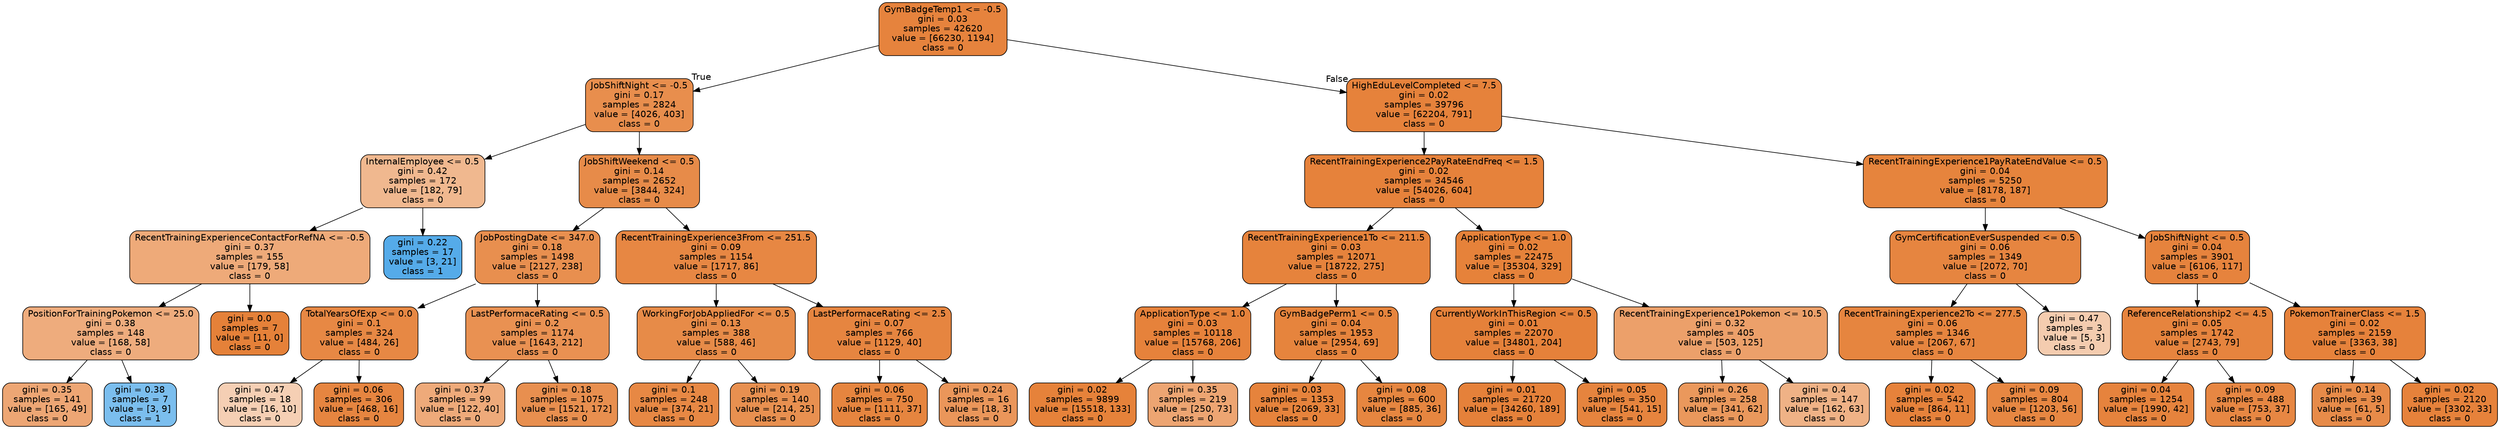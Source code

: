 digraph Tree {
node [shape=box, style="filled, rounded", color="black", fontname=helvetica] ;
edge [fontname=helvetica] ;
0 [label="GymBadgeTemp1 <= -0.5\ngini = 0.03\nsamples = 42620\nvalue = [66230, 1194]\nclass = 0", fillcolor="#e58139fa"] ;
1 [label="JobShiftNight <= -0.5\ngini = 0.17\nsamples = 2824\nvalue = [4026, 403]\nclass = 0", fillcolor="#e58139e5"] ;
0 -> 1 [labeldistance=2.5, labelangle=45, headlabel="True"] ;
2 [label="InternalEmployee <= 0.5\ngini = 0.42\nsamples = 172\nvalue = [182, 79]\nclass = 0", fillcolor="#e5813990"] ;
1 -> 2 ;
3 [label="RecentTrainingExperienceContactForRefNA <= -0.5\ngini = 0.37\nsamples = 155\nvalue = [179, 58]\nclass = 0", fillcolor="#e58139ac"] ;
2 -> 3 ;
4 [label="PositionForTrainingPokemon <= 25.0\ngini = 0.38\nsamples = 148\nvalue = [168, 58]\nclass = 0", fillcolor="#e58139a7"] ;
3 -> 4 ;
5 [label="gini = 0.35\nsamples = 141\nvalue = [165, 49]\nclass = 0", fillcolor="#e58139b3"] ;
4 -> 5 ;
6 [label="gini = 0.38\nsamples = 7\nvalue = [3, 9]\nclass = 1", fillcolor="#399de5aa"] ;
4 -> 6 ;
7 [label="gini = 0.0\nsamples = 7\nvalue = [11, 0]\nclass = 0", fillcolor="#e58139ff"] ;
3 -> 7 ;
8 [label="gini = 0.22\nsamples = 17\nvalue = [3, 21]\nclass = 1", fillcolor="#399de5db"] ;
2 -> 8 ;
9 [label="JobShiftWeekend <= 0.5\ngini = 0.14\nsamples = 2652\nvalue = [3844, 324]\nclass = 0", fillcolor="#e58139ea"] ;
1 -> 9 ;
10 [label="JobPostingDate <= 347.0\ngini = 0.18\nsamples = 1498\nvalue = [2127, 238]\nclass = 0", fillcolor="#e58139e2"] ;
9 -> 10 ;
11 [label="TotalYearsOfExp <= 0.0\ngini = 0.1\nsamples = 324\nvalue = [484, 26]\nclass = 0", fillcolor="#e58139f1"] ;
10 -> 11 ;
12 [label="gini = 0.47\nsamples = 18\nvalue = [16, 10]\nclass = 0", fillcolor="#e5813960"] ;
11 -> 12 ;
13 [label="gini = 0.06\nsamples = 306\nvalue = [468, 16]\nclass = 0", fillcolor="#e58139f6"] ;
11 -> 13 ;
14 [label="LastPerformaceRating <= 0.5\ngini = 0.2\nsamples = 1174\nvalue = [1643, 212]\nclass = 0", fillcolor="#e58139de"] ;
10 -> 14 ;
15 [label="gini = 0.37\nsamples = 99\nvalue = [122, 40]\nclass = 0", fillcolor="#e58139ab"] ;
14 -> 15 ;
16 [label="gini = 0.18\nsamples = 1075\nvalue = [1521, 172]\nclass = 0", fillcolor="#e58139e2"] ;
14 -> 16 ;
17 [label="RecentTrainingExperience3From <= 251.5\ngini = 0.09\nsamples = 1154\nvalue = [1717, 86]\nclass = 0", fillcolor="#e58139f2"] ;
9 -> 17 ;
18 [label="WorkingForJobAppliedFor <= 0.5\ngini = 0.13\nsamples = 388\nvalue = [588, 46]\nclass = 0", fillcolor="#e58139eb"] ;
17 -> 18 ;
19 [label="gini = 0.1\nsamples = 248\nvalue = [374, 21]\nclass = 0", fillcolor="#e58139f1"] ;
18 -> 19 ;
20 [label="gini = 0.19\nsamples = 140\nvalue = [214, 25]\nclass = 0", fillcolor="#e58139e1"] ;
18 -> 20 ;
21 [label="LastPerformaceRating <= 2.5\ngini = 0.07\nsamples = 766\nvalue = [1129, 40]\nclass = 0", fillcolor="#e58139f6"] ;
17 -> 21 ;
22 [label="gini = 0.06\nsamples = 750\nvalue = [1111, 37]\nclass = 0", fillcolor="#e58139f7"] ;
21 -> 22 ;
23 [label="gini = 0.24\nsamples = 16\nvalue = [18, 3]\nclass = 0", fillcolor="#e58139d4"] ;
21 -> 23 ;
24 [label="HighEduLevelCompleted <= 7.5\ngini = 0.02\nsamples = 39796\nvalue = [62204, 791]\nclass = 0", fillcolor="#e58139fc"] ;
0 -> 24 [labeldistance=2.5, labelangle=-45, headlabel="False"] ;
25 [label="RecentTrainingExperience2PayRateEndFreq <= 1.5\ngini = 0.02\nsamples = 34546\nvalue = [54026, 604]\nclass = 0", fillcolor="#e58139fc"] ;
24 -> 25 ;
26 [label="RecentTrainingExperience1To <= 211.5\ngini = 0.03\nsamples = 12071\nvalue = [18722, 275]\nclass = 0", fillcolor="#e58139fb"] ;
25 -> 26 ;
27 [label="ApplicationType <= 1.0\ngini = 0.03\nsamples = 10118\nvalue = [15768, 206]\nclass = 0", fillcolor="#e58139fc"] ;
26 -> 27 ;
28 [label="gini = 0.02\nsamples = 9899\nvalue = [15518, 133]\nclass = 0", fillcolor="#e58139fd"] ;
27 -> 28 ;
29 [label="gini = 0.35\nsamples = 219\nvalue = [250, 73]\nclass = 0", fillcolor="#e58139b5"] ;
27 -> 29 ;
30 [label="GymBadgePerm1 <= 0.5\ngini = 0.04\nsamples = 1953\nvalue = [2954, 69]\nclass = 0", fillcolor="#e58139f9"] ;
26 -> 30 ;
31 [label="gini = 0.03\nsamples = 1353\nvalue = [2069, 33]\nclass = 0", fillcolor="#e58139fb"] ;
30 -> 31 ;
32 [label="gini = 0.08\nsamples = 600\nvalue = [885, 36]\nclass = 0", fillcolor="#e58139f5"] ;
30 -> 32 ;
33 [label="ApplicationType <= 1.0\ngini = 0.02\nsamples = 22475\nvalue = [35304, 329]\nclass = 0", fillcolor="#e58139fd"] ;
25 -> 33 ;
34 [label="CurrentlyWorkInThisRegion <= 0.5\ngini = 0.01\nsamples = 22070\nvalue = [34801, 204]\nclass = 0", fillcolor="#e58139fe"] ;
33 -> 34 ;
35 [label="gini = 0.01\nsamples = 21720\nvalue = [34260, 189]\nclass = 0", fillcolor="#e58139fe"] ;
34 -> 35 ;
36 [label="gini = 0.05\nsamples = 350\nvalue = [541, 15]\nclass = 0", fillcolor="#e58139f8"] ;
34 -> 36 ;
37 [label="RecentTrainingExperience1Pokemon <= 10.5\ngini = 0.32\nsamples = 405\nvalue = [503, 125]\nclass = 0", fillcolor="#e58139c0"] ;
33 -> 37 ;
38 [label="gini = 0.26\nsamples = 258\nvalue = [341, 62]\nclass = 0", fillcolor="#e58139d1"] ;
37 -> 38 ;
39 [label="gini = 0.4\nsamples = 147\nvalue = [162, 63]\nclass = 0", fillcolor="#e581399c"] ;
37 -> 39 ;
40 [label="RecentTrainingExperience1PayRateEndValue <= 0.5\ngini = 0.04\nsamples = 5250\nvalue = [8178, 187]\nclass = 0", fillcolor="#e58139f9"] ;
24 -> 40 ;
41 [label="GymCertificationEverSuspended <= 0.5\ngini = 0.06\nsamples = 1349\nvalue = [2072, 70]\nclass = 0", fillcolor="#e58139f6"] ;
40 -> 41 ;
42 [label="RecentTrainingExperience2To <= 277.5\ngini = 0.06\nsamples = 1346\nvalue = [2067, 67]\nclass = 0", fillcolor="#e58139f7"] ;
41 -> 42 ;
43 [label="gini = 0.02\nsamples = 542\nvalue = [864, 11]\nclass = 0", fillcolor="#e58139fc"] ;
42 -> 43 ;
44 [label="gini = 0.09\nsamples = 804\nvalue = [1203, 56]\nclass = 0", fillcolor="#e58139f3"] ;
42 -> 44 ;
45 [label="gini = 0.47\nsamples = 3\nvalue = [5, 3]\nclass = 0", fillcolor="#e5813966"] ;
41 -> 45 ;
46 [label="JobShiftNight <= 0.5\ngini = 0.04\nsamples = 3901\nvalue = [6106, 117]\nclass = 0", fillcolor="#e58139fa"] ;
40 -> 46 ;
47 [label="ReferenceRelationship2 <= 4.5\ngini = 0.05\nsamples = 1742\nvalue = [2743, 79]\nclass = 0", fillcolor="#e58139f8"] ;
46 -> 47 ;
48 [label="gini = 0.04\nsamples = 1254\nvalue = [1990, 42]\nclass = 0", fillcolor="#e58139fa"] ;
47 -> 48 ;
49 [label="gini = 0.09\nsamples = 488\nvalue = [753, 37]\nclass = 0", fillcolor="#e58139f2"] ;
47 -> 49 ;
50 [label="PokemonTrainerClass <= 1.5\ngini = 0.02\nsamples = 2159\nvalue = [3363, 38]\nclass = 0", fillcolor="#e58139fc"] ;
46 -> 50 ;
51 [label="gini = 0.14\nsamples = 39\nvalue = [61, 5]\nclass = 0", fillcolor="#e58139ea"] ;
50 -> 51 ;
52 [label="gini = 0.02\nsamples = 2120\nvalue = [3302, 33]\nclass = 0", fillcolor="#e58139fc"] ;
50 -> 52 ;
}